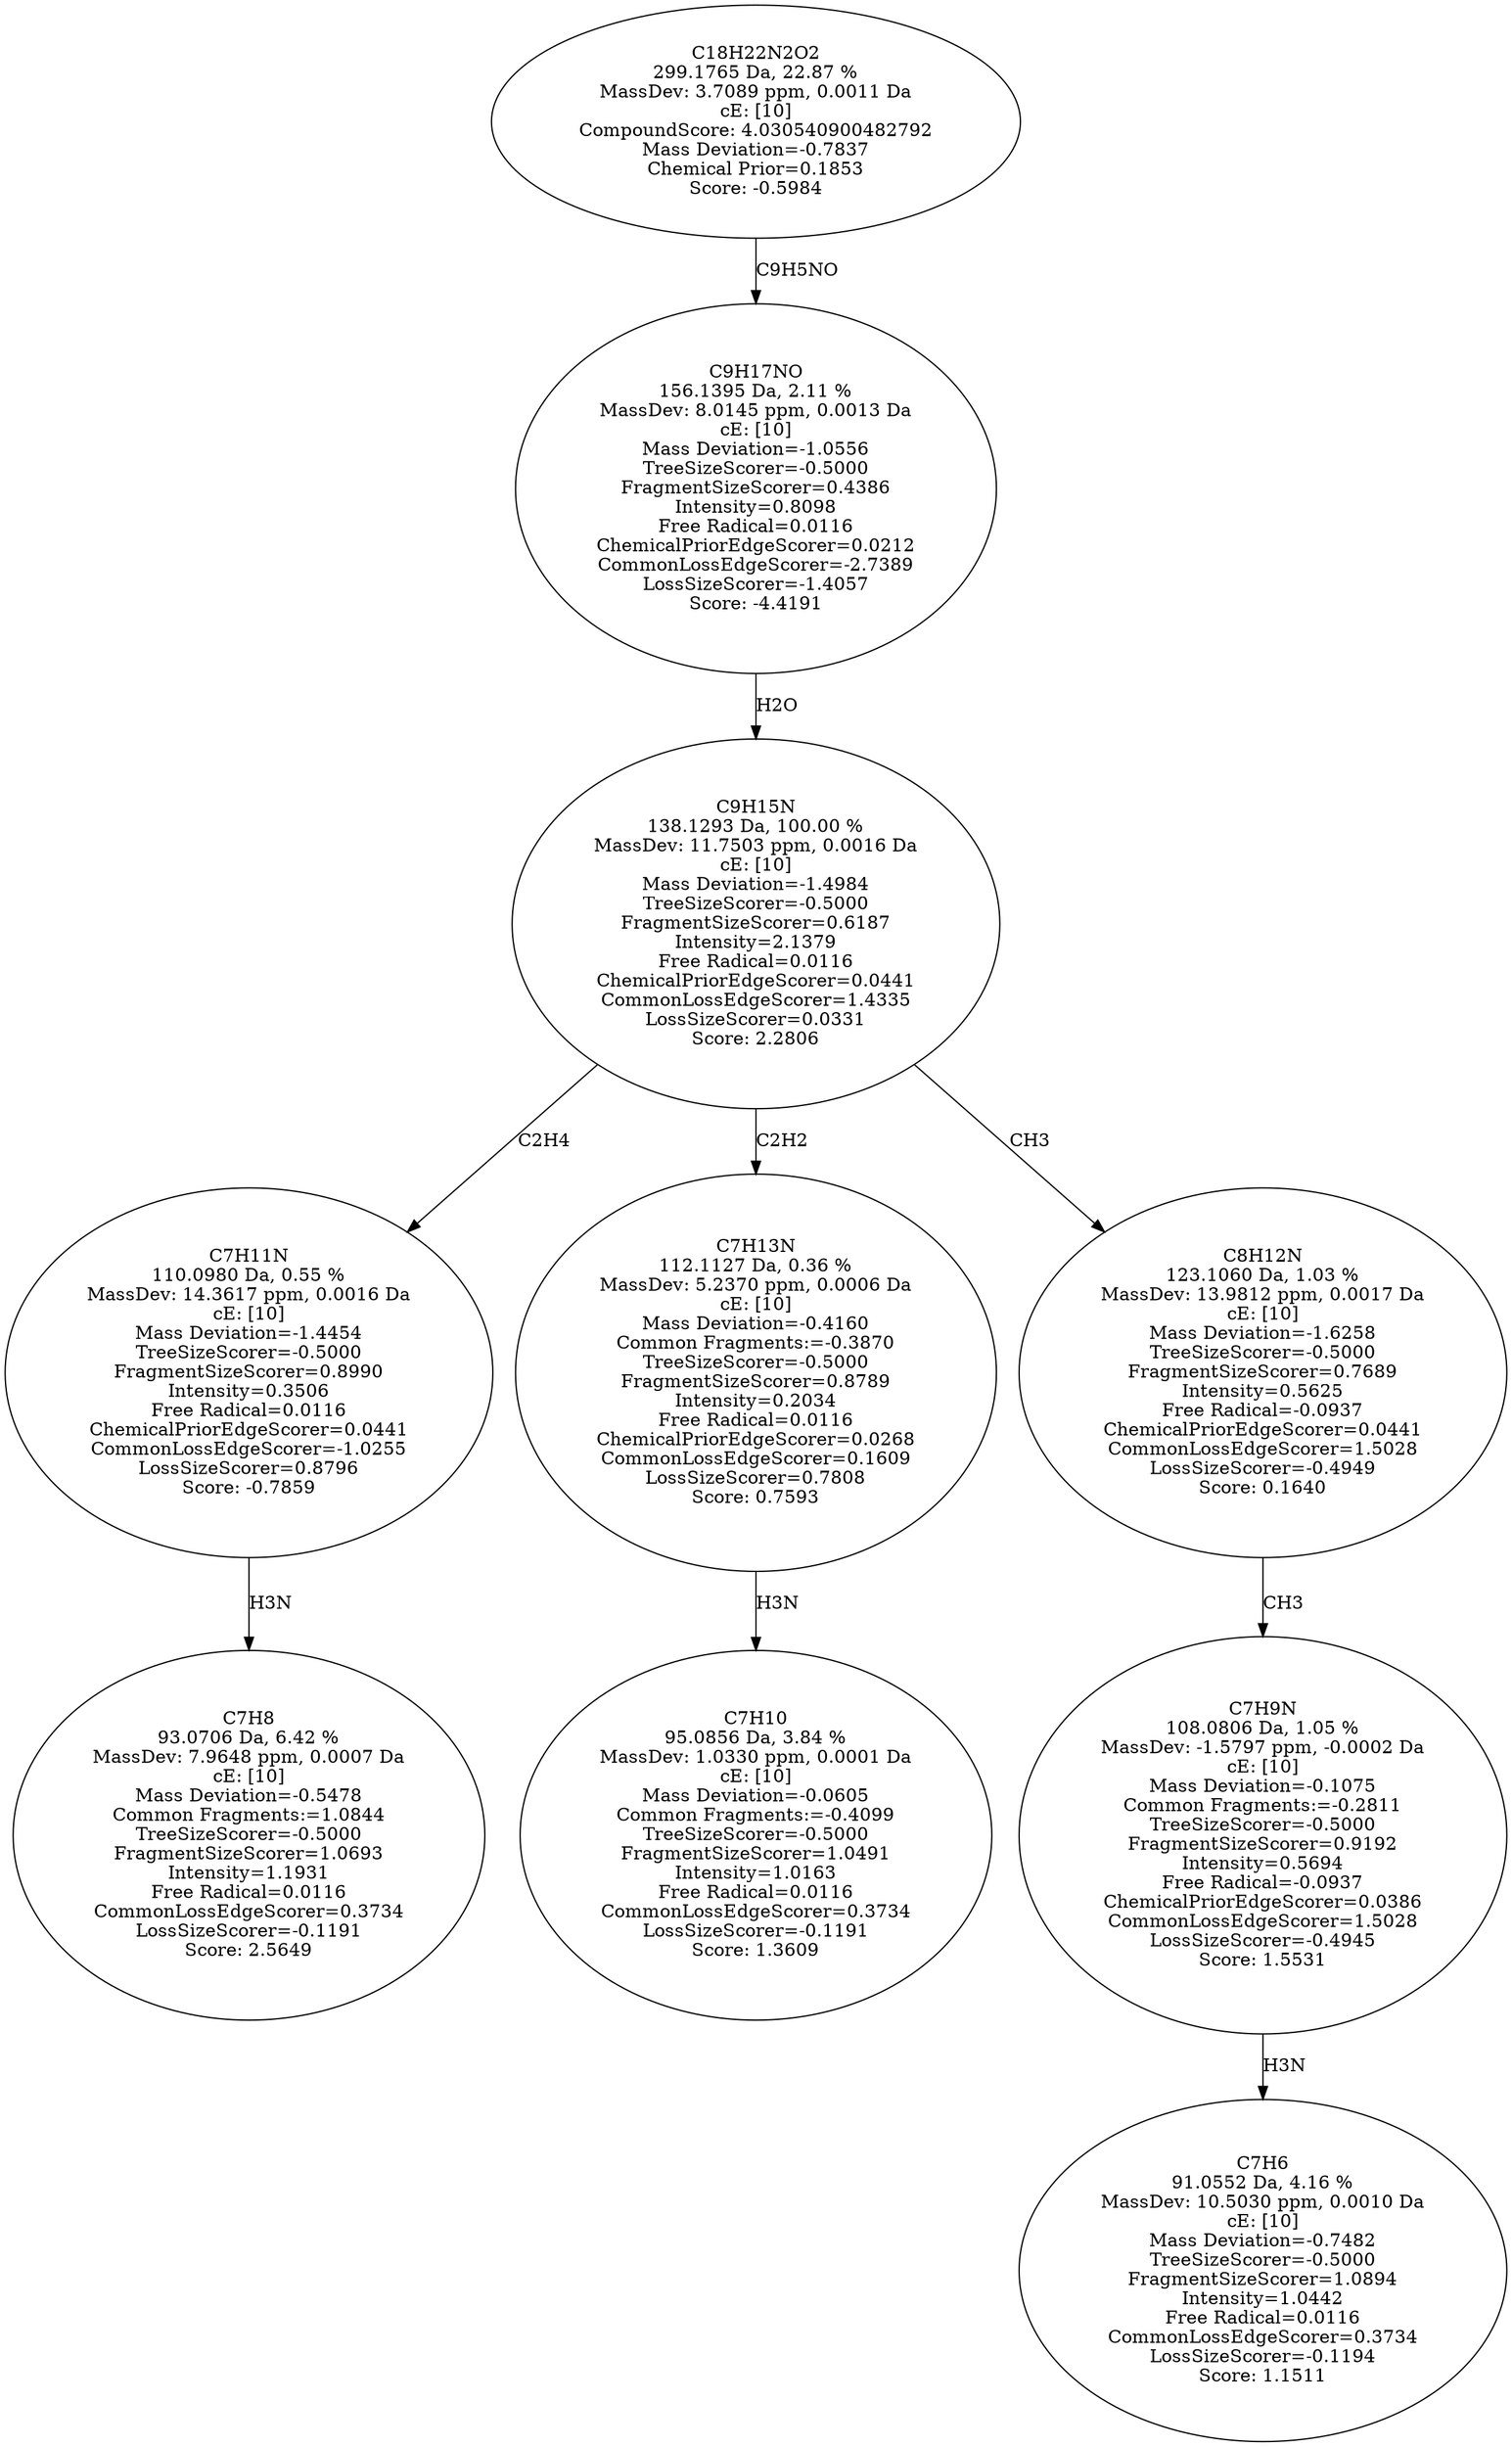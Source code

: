 strict digraph {
v1 [label="C7H8\n93.0706 Da, 6.42 %\nMassDev: 7.9648 ppm, 0.0007 Da\ncE: [10]\nMass Deviation=-0.5478\nCommon Fragments:=1.0844\nTreeSizeScorer=-0.5000\nFragmentSizeScorer=1.0693\nIntensity=1.1931\nFree Radical=0.0116\nCommonLossEdgeScorer=0.3734\nLossSizeScorer=-0.1191\nScore: 2.5649"];
v2 [label="C7H11N\n110.0980 Da, 0.55 %\nMassDev: 14.3617 ppm, 0.0016 Da\ncE: [10]\nMass Deviation=-1.4454\nTreeSizeScorer=-0.5000\nFragmentSizeScorer=0.8990\nIntensity=0.3506\nFree Radical=0.0116\nChemicalPriorEdgeScorer=0.0441\nCommonLossEdgeScorer=-1.0255\nLossSizeScorer=0.8796\nScore: -0.7859"];
v3 [label="C7H10\n95.0856 Da, 3.84 %\nMassDev: 1.0330 ppm, 0.0001 Da\ncE: [10]\nMass Deviation=-0.0605\nCommon Fragments:=-0.4099\nTreeSizeScorer=-0.5000\nFragmentSizeScorer=1.0491\nIntensity=1.0163\nFree Radical=0.0116\nCommonLossEdgeScorer=0.3734\nLossSizeScorer=-0.1191\nScore: 1.3609"];
v4 [label="C7H13N\n112.1127 Da, 0.36 %\nMassDev: 5.2370 ppm, 0.0006 Da\ncE: [10]\nMass Deviation=-0.4160\nCommon Fragments:=-0.3870\nTreeSizeScorer=-0.5000\nFragmentSizeScorer=0.8789\nIntensity=0.2034\nFree Radical=0.0116\nChemicalPriorEdgeScorer=0.0268\nCommonLossEdgeScorer=0.1609\nLossSizeScorer=0.7808\nScore: 0.7593"];
v5 [label="C7H6\n91.0552 Da, 4.16 %\nMassDev: 10.5030 ppm, 0.0010 Da\ncE: [10]\nMass Deviation=-0.7482\nTreeSizeScorer=-0.5000\nFragmentSizeScorer=1.0894\nIntensity=1.0442\nFree Radical=0.0116\nCommonLossEdgeScorer=0.3734\nLossSizeScorer=-0.1194\nScore: 1.1511"];
v6 [label="C7H9N\n108.0806 Da, 1.05 %\nMassDev: -1.5797 ppm, -0.0002 Da\ncE: [10]\nMass Deviation=-0.1075\nCommon Fragments:=-0.2811\nTreeSizeScorer=-0.5000\nFragmentSizeScorer=0.9192\nIntensity=0.5694\nFree Radical=-0.0937\nChemicalPriorEdgeScorer=0.0386\nCommonLossEdgeScorer=1.5028\nLossSizeScorer=-0.4945\nScore: 1.5531"];
v7 [label="C8H12N\n123.1060 Da, 1.03 %\nMassDev: 13.9812 ppm, 0.0017 Da\ncE: [10]\nMass Deviation=-1.6258\nTreeSizeScorer=-0.5000\nFragmentSizeScorer=0.7689\nIntensity=0.5625\nFree Radical=-0.0937\nChemicalPriorEdgeScorer=0.0441\nCommonLossEdgeScorer=1.5028\nLossSizeScorer=-0.4949\nScore: 0.1640"];
v8 [label="C9H15N\n138.1293 Da, 100.00 %\nMassDev: 11.7503 ppm, 0.0016 Da\ncE: [10]\nMass Deviation=-1.4984\nTreeSizeScorer=-0.5000\nFragmentSizeScorer=0.6187\nIntensity=2.1379\nFree Radical=0.0116\nChemicalPriorEdgeScorer=0.0441\nCommonLossEdgeScorer=1.4335\nLossSizeScorer=0.0331\nScore: 2.2806"];
v9 [label="C9H17NO\n156.1395 Da, 2.11 %\nMassDev: 8.0145 ppm, 0.0013 Da\ncE: [10]\nMass Deviation=-1.0556\nTreeSizeScorer=-0.5000\nFragmentSizeScorer=0.4386\nIntensity=0.8098\nFree Radical=0.0116\nChemicalPriorEdgeScorer=0.0212\nCommonLossEdgeScorer=-2.7389\nLossSizeScorer=-1.4057\nScore: -4.4191"];
v10 [label="C18H22N2O2\n299.1765 Da, 22.87 %\nMassDev: 3.7089 ppm, 0.0011 Da\ncE: [10]\nCompoundScore: 4.030540900482792\nMass Deviation=-0.7837\nChemical Prior=0.1853\nScore: -0.5984"];
v2 -> v1 [label="H3N"];
v8 -> v2 [label="C2H4"];
v4 -> v3 [label="H3N"];
v8 -> v4 [label="C2H2"];
v6 -> v5 [label="H3N"];
v7 -> v6 [label="CH3"];
v8 -> v7 [label="CH3"];
v9 -> v8 [label="H2O"];
v10 -> v9 [label="C9H5NO"];
}